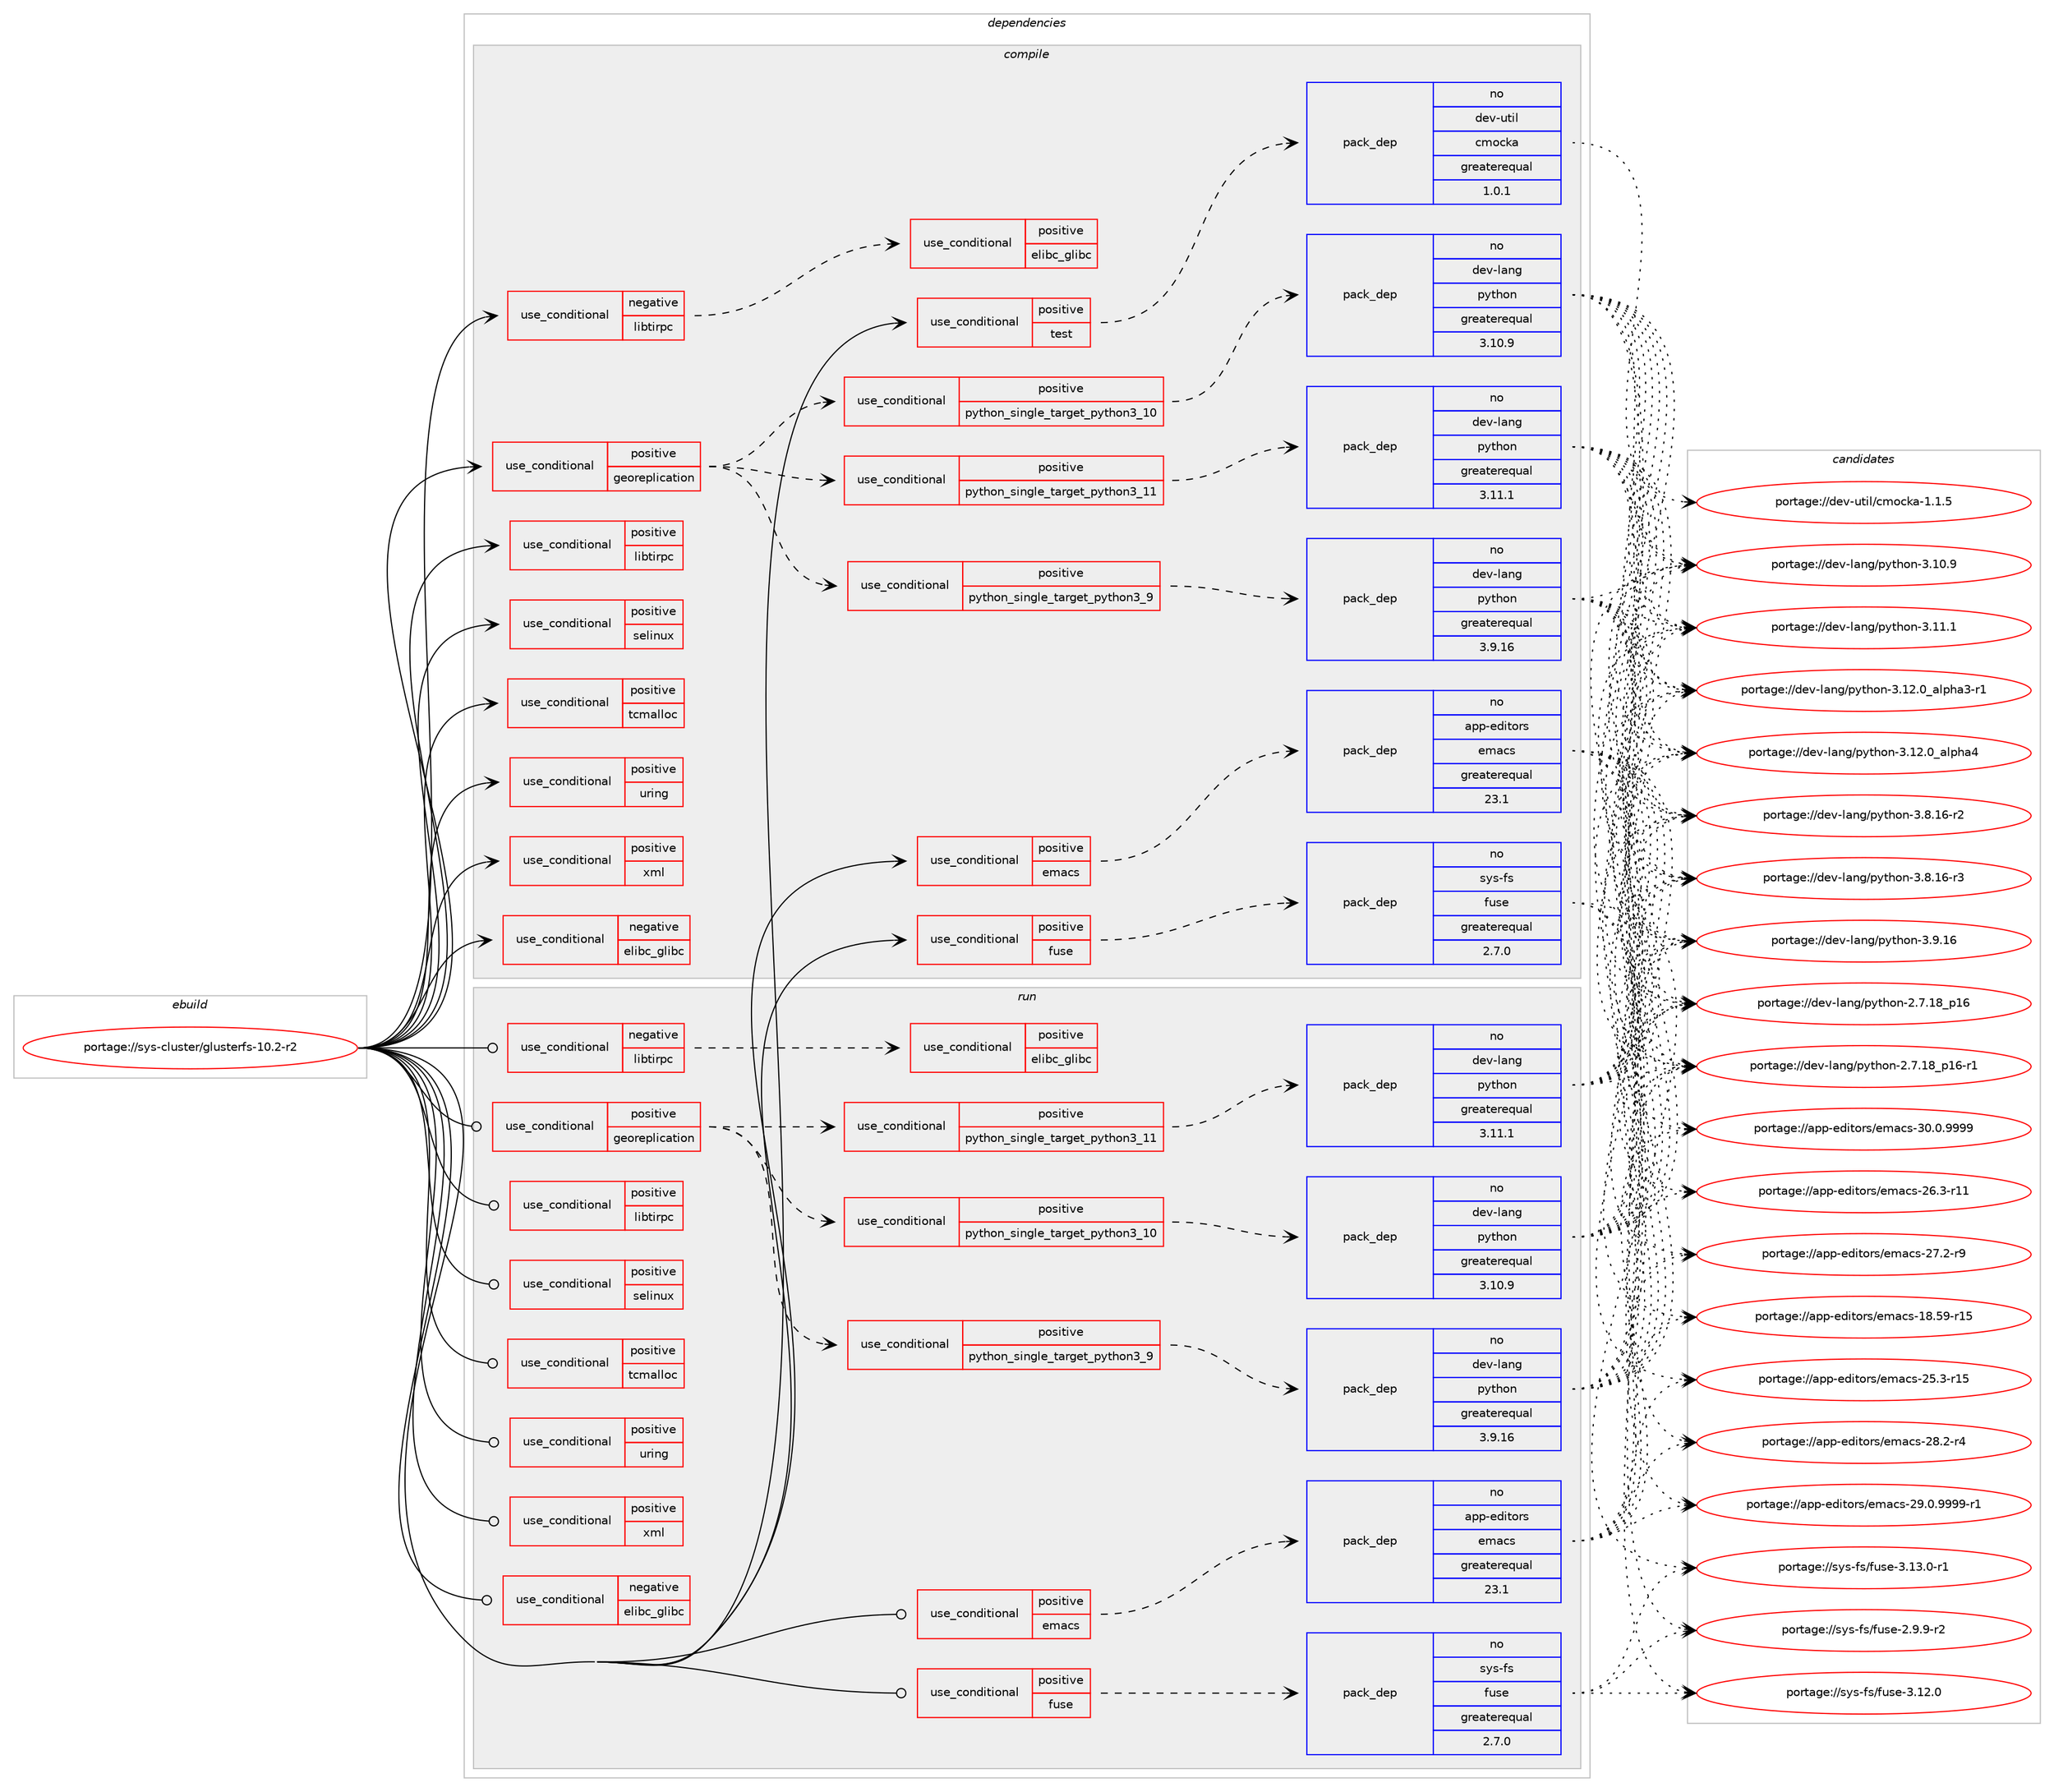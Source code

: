 digraph prolog {

# *************
# Graph options
# *************

newrank=true;
concentrate=true;
compound=true;
graph [rankdir=LR,fontname=Helvetica,fontsize=10,ranksep=1.5];#, ranksep=2.5, nodesep=0.2];
edge  [arrowhead=vee];
node  [fontname=Helvetica,fontsize=10];

# **********
# The ebuild
# **********

subgraph cluster_leftcol {
color=gray;
rank=same;
label=<<i>ebuild</i>>;
id [label="portage://sys-cluster/glusterfs-10.2-r2", color=red, width=4, href="../sys-cluster/glusterfs-10.2-r2.svg"];
}

# ****************
# The dependencies
# ****************

subgraph cluster_midcol {
color=gray;
label=<<i>dependencies</i>>;
subgraph cluster_compile {
fillcolor="#eeeeee";
style=filled;
label=<<i>compile</i>>;
subgraph cond4459 {
dependency6731 [label=<<TABLE BORDER="0" CELLBORDER="1" CELLSPACING="0" CELLPADDING="4"><TR><TD ROWSPAN="3" CELLPADDING="10">use_conditional</TD></TR><TR><TD>negative</TD></TR><TR><TD>elibc_glibc</TD></TR></TABLE>>, shape=none, color=red];
# *** BEGIN UNKNOWN DEPENDENCY TYPE (TODO) ***
# dependency6731 -> package_dependency(portage://sys-cluster/glusterfs-10.2-r2,install,no,sys-libs,argp-standalone,none,[,,],[],[])
# *** END UNKNOWN DEPENDENCY TYPE (TODO) ***

}
id:e -> dependency6731:w [weight=20,style="solid",arrowhead="vee"];
subgraph cond4460 {
dependency6732 [label=<<TABLE BORDER="0" CELLBORDER="1" CELLSPACING="0" CELLPADDING="4"><TR><TD ROWSPAN="3" CELLPADDING="10">use_conditional</TD></TR><TR><TD>negative</TD></TR><TR><TD>libtirpc</TD></TR></TABLE>>, shape=none, color=red];
subgraph cond4461 {
dependency6733 [label=<<TABLE BORDER="0" CELLBORDER="1" CELLSPACING="0" CELLPADDING="4"><TR><TD ROWSPAN="3" CELLPADDING="10">use_conditional</TD></TR><TR><TD>positive</TD></TR><TR><TD>elibc_glibc</TD></TR></TABLE>>, shape=none, color=red];
# *** BEGIN UNKNOWN DEPENDENCY TYPE (TODO) ***
# dependency6733 -> package_dependency(portage://sys-cluster/glusterfs-10.2-r2,install,no,sys-libs,glibc,none,[,,],[],[use(enable(rpc),negative)])
# *** END UNKNOWN DEPENDENCY TYPE (TODO) ***

}
dependency6732:e -> dependency6733:w [weight=20,style="dashed",arrowhead="vee"];
}
id:e -> dependency6732:w [weight=20,style="solid",arrowhead="vee"];
subgraph cond4462 {
dependency6734 [label=<<TABLE BORDER="0" CELLBORDER="1" CELLSPACING="0" CELLPADDING="4"><TR><TD ROWSPAN="3" CELLPADDING="10">use_conditional</TD></TR><TR><TD>positive</TD></TR><TR><TD>emacs</TD></TR></TABLE>>, shape=none, color=red];
subgraph pack2213 {
dependency6735 [label=<<TABLE BORDER="0" CELLBORDER="1" CELLSPACING="0" CELLPADDING="4" WIDTH="220"><TR><TD ROWSPAN="6" CELLPADDING="30">pack_dep</TD></TR><TR><TD WIDTH="110">no</TD></TR><TR><TD>app-editors</TD></TR><TR><TD>emacs</TD></TR><TR><TD>greaterequal</TD></TR><TR><TD>23.1</TD></TR></TABLE>>, shape=none, color=blue];
}
dependency6734:e -> dependency6735:w [weight=20,style="dashed",arrowhead="vee"];
}
id:e -> dependency6734:w [weight=20,style="solid",arrowhead="vee"];
subgraph cond4463 {
dependency6736 [label=<<TABLE BORDER="0" CELLBORDER="1" CELLSPACING="0" CELLPADDING="4"><TR><TD ROWSPAN="3" CELLPADDING="10">use_conditional</TD></TR><TR><TD>positive</TD></TR><TR><TD>fuse</TD></TR></TABLE>>, shape=none, color=red];
subgraph pack2214 {
dependency6737 [label=<<TABLE BORDER="0" CELLBORDER="1" CELLSPACING="0" CELLPADDING="4" WIDTH="220"><TR><TD ROWSPAN="6" CELLPADDING="30">pack_dep</TD></TR><TR><TD WIDTH="110">no</TD></TR><TR><TD>sys-fs</TD></TR><TR><TD>fuse</TD></TR><TR><TD>greaterequal</TD></TR><TR><TD>2.7.0</TD></TR></TABLE>>, shape=none, color=blue];
}
dependency6736:e -> dependency6737:w [weight=20,style="dashed",arrowhead="vee"];
}
id:e -> dependency6736:w [weight=20,style="solid",arrowhead="vee"];
subgraph cond4464 {
dependency6738 [label=<<TABLE BORDER="0" CELLBORDER="1" CELLSPACING="0" CELLPADDING="4"><TR><TD ROWSPAN="3" CELLPADDING="10">use_conditional</TD></TR><TR><TD>positive</TD></TR><TR><TD>georeplication</TD></TR></TABLE>>, shape=none, color=red];
subgraph cond4465 {
dependency6739 [label=<<TABLE BORDER="0" CELLBORDER="1" CELLSPACING="0" CELLPADDING="4"><TR><TD ROWSPAN="3" CELLPADDING="10">use_conditional</TD></TR><TR><TD>positive</TD></TR><TR><TD>python_single_target_python3_9</TD></TR></TABLE>>, shape=none, color=red];
subgraph pack2215 {
dependency6740 [label=<<TABLE BORDER="0" CELLBORDER="1" CELLSPACING="0" CELLPADDING="4" WIDTH="220"><TR><TD ROWSPAN="6" CELLPADDING="30">pack_dep</TD></TR><TR><TD WIDTH="110">no</TD></TR><TR><TD>dev-lang</TD></TR><TR><TD>python</TD></TR><TR><TD>greaterequal</TD></TR><TR><TD>3.9.16</TD></TR></TABLE>>, shape=none, color=blue];
}
dependency6739:e -> dependency6740:w [weight=20,style="dashed",arrowhead="vee"];
}
dependency6738:e -> dependency6739:w [weight=20,style="dashed",arrowhead="vee"];
subgraph cond4466 {
dependency6741 [label=<<TABLE BORDER="0" CELLBORDER="1" CELLSPACING="0" CELLPADDING="4"><TR><TD ROWSPAN="3" CELLPADDING="10">use_conditional</TD></TR><TR><TD>positive</TD></TR><TR><TD>python_single_target_python3_10</TD></TR></TABLE>>, shape=none, color=red];
subgraph pack2216 {
dependency6742 [label=<<TABLE BORDER="0" CELLBORDER="1" CELLSPACING="0" CELLPADDING="4" WIDTH="220"><TR><TD ROWSPAN="6" CELLPADDING="30">pack_dep</TD></TR><TR><TD WIDTH="110">no</TD></TR><TR><TD>dev-lang</TD></TR><TR><TD>python</TD></TR><TR><TD>greaterequal</TD></TR><TR><TD>3.10.9</TD></TR></TABLE>>, shape=none, color=blue];
}
dependency6741:e -> dependency6742:w [weight=20,style="dashed",arrowhead="vee"];
}
dependency6738:e -> dependency6741:w [weight=20,style="dashed",arrowhead="vee"];
subgraph cond4467 {
dependency6743 [label=<<TABLE BORDER="0" CELLBORDER="1" CELLSPACING="0" CELLPADDING="4"><TR><TD ROWSPAN="3" CELLPADDING="10">use_conditional</TD></TR><TR><TD>positive</TD></TR><TR><TD>python_single_target_python3_11</TD></TR></TABLE>>, shape=none, color=red];
subgraph pack2217 {
dependency6744 [label=<<TABLE BORDER="0" CELLBORDER="1" CELLSPACING="0" CELLPADDING="4" WIDTH="220"><TR><TD ROWSPAN="6" CELLPADDING="30">pack_dep</TD></TR><TR><TD WIDTH="110">no</TD></TR><TR><TD>dev-lang</TD></TR><TR><TD>python</TD></TR><TR><TD>greaterequal</TD></TR><TR><TD>3.11.1</TD></TR></TABLE>>, shape=none, color=blue];
}
dependency6743:e -> dependency6744:w [weight=20,style="dashed",arrowhead="vee"];
}
dependency6738:e -> dependency6743:w [weight=20,style="dashed",arrowhead="vee"];
}
id:e -> dependency6738:w [weight=20,style="solid",arrowhead="vee"];
subgraph cond4468 {
dependency6745 [label=<<TABLE BORDER="0" CELLBORDER="1" CELLSPACING="0" CELLPADDING="4"><TR><TD ROWSPAN="3" CELLPADDING="10">use_conditional</TD></TR><TR><TD>positive</TD></TR><TR><TD>libtirpc</TD></TR></TABLE>>, shape=none, color=red];
# *** BEGIN UNKNOWN DEPENDENCY TYPE (TODO) ***
# dependency6745 -> package_dependency(portage://sys-cluster/glusterfs-10.2-r2,install,no,net-libs,libtirpc,none,[,,],any_same_slot,[])
# *** END UNKNOWN DEPENDENCY TYPE (TODO) ***

}
id:e -> dependency6745:w [weight=20,style="solid",arrowhead="vee"];
subgraph cond4469 {
dependency6746 [label=<<TABLE BORDER="0" CELLBORDER="1" CELLSPACING="0" CELLPADDING="4"><TR><TD ROWSPAN="3" CELLPADDING="10">use_conditional</TD></TR><TR><TD>positive</TD></TR><TR><TD>selinux</TD></TR></TABLE>>, shape=none, color=red];
# *** BEGIN UNKNOWN DEPENDENCY TYPE (TODO) ***
# dependency6746 -> package_dependency(portage://sys-cluster/glusterfs-10.2-r2,install,no,sec-policy,selinux-glusterfs,none,[,,],[],[])
# *** END UNKNOWN DEPENDENCY TYPE (TODO) ***

}
id:e -> dependency6746:w [weight=20,style="solid",arrowhead="vee"];
subgraph cond4470 {
dependency6747 [label=<<TABLE BORDER="0" CELLBORDER="1" CELLSPACING="0" CELLPADDING="4"><TR><TD ROWSPAN="3" CELLPADDING="10">use_conditional</TD></TR><TR><TD>positive</TD></TR><TR><TD>tcmalloc</TD></TR></TABLE>>, shape=none, color=red];
# *** BEGIN UNKNOWN DEPENDENCY TYPE (TODO) ***
# dependency6747 -> package_dependency(portage://sys-cluster/glusterfs-10.2-r2,install,no,dev-util,google-perftools,none,[,,],[],[])
# *** END UNKNOWN DEPENDENCY TYPE (TODO) ***

}
id:e -> dependency6747:w [weight=20,style="solid",arrowhead="vee"];
subgraph cond4471 {
dependency6748 [label=<<TABLE BORDER="0" CELLBORDER="1" CELLSPACING="0" CELLPADDING="4"><TR><TD ROWSPAN="3" CELLPADDING="10">use_conditional</TD></TR><TR><TD>positive</TD></TR><TR><TD>test</TD></TR></TABLE>>, shape=none, color=red];
subgraph pack2218 {
dependency6749 [label=<<TABLE BORDER="0" CELLBORDER="1" CELLSPACING="0" CELLPADDING="4" WIDTH="220"><TR><TD ROWSPAN="6" CELLPADDING="30">pack_dep</TD></TR><TR><TD WIDTH="110">no</TD></TR><TR><TD>dev-util</TD></TR><TR><TD>cmocka</TD></TR><TR><TD>greaterequal</TD></TR><TR><TD>1.0.1</TD></TR></TABLE>>, shape=none, color=blue];
}
dependency6748:e -> dependency6749:w [weight=20,style="dashed",arrowhead="vee"];
# *** BEGIN UNKNOWN DEPENDENCY TYPE (TODO) ***
# dependency6748 -> package_dependency(portage://sys-cluster/glusterfs-10.2-r2,install,no,app-benchmarks,dbench,none,[,,],[],[])
# *** END UNKNOWN DEPENDENCY TYPE (TODO) ***

# *** BEGIN UNKNOWN DEPENDENCY TYPE (TODO) ***
# dependency6748 -> package_dependency(portage://sys-cluster/glusterfs-10.2-r2,install,no,dev-vcs,git,none,[,,],[],[])
# *** END UNKNOWN DEPENDENCY TYPE (TODO) ***

# *** BEGIN UNKNOWN DEPENDENCY TYPE (TODO) ***
# dependency6748 -> package_dependency(portage://sys-cluster/glusterfs-10.2-r2,install,no,net-fs,nfs-utils,none,[,,],[],[])
# *** END UNKNOWN DEPENDENCY TYPE (TODO) ***

# *** BEGIN UNKNOWN DEPENDENCY TYPE (TODO) ***
# dependency6748 -> package_dependency(portage://sys-cluster/glusterfs-10.2-r2,install,no,virtual,perl-Test-Harness,none,[,,],[],[])
# *** END UNKNOWN DEPENDENCY TYPE (TODO) ***

# *** BEGIN UNKNOWN DEPENDENCY TYPE (TODO) ***
# dependency6748 -> package_dependency(portage://sys-cluster/glusterfs-10.2-r2,install,no,dev-libs,yajl,none,[,,],[],[])
# *** END UNKNOWN DEPENDENCY TYPE (TODO) ***

# *** BEGIN UNKNOWN DEPENDENCY TYPE (TODO) ***
# dependency6748 -> package_dependency(portage://sys-cluster/glusterfs-10.2-r2,install,no,sys-fs,xfsprogs,none,[,,],[],[])
# *** END UNKNOWN DEPENDENCY TYPE (TODO) ***

# *** BEGIN UNKNOWN DEPENDENCY TYPE (TODO) ***
# dependency6748 -> package_dependency(portage://sys-cluster/glusterfs-10.2-r2,install,no,sys-apps,attr,none,[,,],[],[])
# *** END UNKNOWN DEPENDENCY TYPE (TODO) ***

}
id:e -> dependency6748:w [weight=20,style="solid",arrowhead="vee"];
subgraph cond4472 {
dependency6750 [label=<<TABLE BORDER="0" CELLBORDER="1" CELLSPACING="0" CELLPADDING="4"><TR><TD ROWSPAN="3" CELLPADDING="10">use_conditional</TD></TR><TR><TD>positive</TD></TR><TR><TD>uring</TD></TR></TABLE>>, shape=none, color=red];
# *** BEGIN UNKNOWN DEPENDENCY TYPE (TODO) ***
# dependency6750 -> package_dependency(portage://sys-cluster/glusterfs-10.2-r2,install,no,sys-libs,liburing,none,[,,],any_same_slot,[])
# *** END UNKNOWN DEPENDENCY TYPE (TODO) ***

}
id:e -> dependency6750:w [weight=20,style="solid",arrowhead="vee"];
subgraph cond4473 {
dependency6751 [label=<<TABLE BORDER="0" CELLBORDER="1" CELLSPACING="0" CELLPADDING="4"><TR><TD ROWSPAN="3" CELLPADDING="10">use_conditional</TD></TR><TR><TD>positive</TD></TR><TR><TD>xml</TD></TR></TABLE>>, shape=none, color=red];
# *** BEGIN UNKNOWN DEPENDENCY TYPE (TODO) ***
# dependency6751 -> package_dependency(portage://sys-cluster/glusterfs-10.2-r2,install,no,dev-libs,libxml2,none,[,,],[],[])
# *** END UNKNOWN DEPENDENCY TYPE (TODO) ***

}
id:e -> dependency6751:w [weight=20,style="solid",arrowhead="vee"];
# *** BEGIN UNKNOWN DEPENDENCY TYPE (TODO) ***
# id -> package_dependency(portage://sys-cluster/glusterfs-10.2-r2,install,no,acct-group,gluster,none,[,,],[],[])
# *** END UNKNOWN DEPENDENCY TYPE (TODO) ***

# *** BEGIN UNKNOWN DEPENDENCY TYPE (TODO) ***
# id -> package_dependency(portage://sys-cluster/glusterfs-10.2-r2,install,no,acct-user,gluster,none,[,,],[],[])
# *** END UNKNOWN DEPENDENCY TYPE (TODO) ***

# *** BEGIN UNKNOWN DEPENDENCY TYPE (TODO) ***
# id -> package_dependency(portage://sys-cluster/glusterfs-10.2-r2,install,no,dev-libs,libaio,none,[,,],[],[])
# *** END UNKNOWN DEPENDENCY TYPE (TODO) ***

# *** BEGIN UNKNOWN DEPENDENCY TYPE (TODO) ***
# id -> package_dependency(portage://sys-cluster/glusterfs-10.2-r2,install,no,dev-libs,openssl,none,[,,],any_same_slot,[use(disable(bindist),negative)])
# *** END UNKNOWN DEPENDENCY TYPE (TODO) ***

# *** BEGIN UNKNOWN DEPENDENCY TYPE (TODO) ***
# id -> package_dependency(portage://sys-cluster/glusterfs-10.2-r2,install,no,dev-libs,userspace-rcu,none,[,,],any_same_slot,[])
# *** END UNKNOWN DEPENDENCY TYPE (TODO) ***

# *** BEGIN UNKNOWN DEPENDENCY TYPE (TODO) ***
# id -> package_dependency(portage://sys-cluster/glusterfs-10.2-r2,install,no,net-libs,rpcsvc-proto,none,[,,],[],[])
# *** END UNKNOWN DEPENDENCY TYPE (TODO) ***

# *** BEGIN UNKNOWN DEPENDENCY TYPE (TODO) ***
# id -> package_dependency(portage://sys-cluster/glusterfs-10.2-r2,install,no,sys-apps,util-linux,none,[,,],[],[])
# *** END UNKNOWN DEPENDENCY TYPE (TODO) ***

# *** BEGIN UNKNOWN DEPENDENCY TYPE (TODO) ***
# id -> package_dependency(portage://sys-cluster/glusterfs-10.2-r2,install,no,sys-libs,readline,none,[,,],any_same_slot,[])
# *** END UNKNOWN DEPENDENCY TYPE (TODO) ***

# *** BEGIN UNKNOWN DEPENDENCY TYPE (TODO) ***
# id -> package_dependency(portage://sys-cluster/glusterfs-10.2-r2,install,no,virtual,acl,none,[,,],[],[])
# *** END UNKNOWN DEPENDENCY TYPE (TODO) ***

}
subgraph cluster_compileandrun {
fillcolor="#eeeeee";
style=filled;
label=<<i>compile and run</i>>;
}
subgraph cluster_run {
fillcolor="#eeeeee";
style=filled;
label=<<i>run</i>>;
subgraph cond4474 {
dependency6752 [label=<<TABLE BORDER="0" CELLBORDER="1" CELLSPACING="0" CELLPADDING="4"><TR><TD ROWSPAN="3" CELLPADDING="10">use_conditional</TD></TR><TR><TD>negative</TD></TR><TR><TD>elibc_glibc</TD></TR></TABLE>>, shape=none, color=red];
# *** BEGIN UNKNOWN DEPENDENCY TYPE (TODO) ***
# dependency6752 -> package_dependency(portage://sys-cluster/glusterfs-10.2-r2,run,no,sys-libs,argp-standalone,none,[,,],[],[])
# *** END UNKNOWN DEPENDENCY TYPE (TODO) ***

}
id:e -> dependency6752:w [weight=20,style="solid",arrowhead="odot"];
subgraph cond4475 {
dependency6753 [label=<<TABLE BORDER="0" CELLBORDER="1" CELLSPACING="0" CELLPADDING="4"><TR><TD ROWSPAN="3" CELLPADDING="10">use_conditional</TD></TR><TR><TD>negative</TD></TR><TR><TD>libtirpc</TD></TR></TABLE>>, shape=none, color=red];
subgraph cond4476 {
dependency6754 [label=<<TABLE BORDER="0" CELLBORDER="1" CELLSPACING="0" CELLPADDING="4"><TR><TD ROWSPAN="3" CELLPADDING="10">use_conditional</TD></TR><TR><TD>positive</TD></TR><TR><TD>elibc_glibc</TD></TR></TABLE>>, shape=none, color=red];
# *** BEGIN UNKNOWN DEPENDENCY TYPE (TODO) ***
# dependency6754 -> package_dependency(portage://sys-cluster/glusterfs-10.2-r2,run,no,sys-libs,glibc,none,[,,],[],[use(enable(rpc),negative)])
# *** END UNKNOWN DEPENDENCY TYPE (TODO) ***

}
dependency6753:e -> dependency6754:w [weight=20,style="dashed",arrowhead="vee"];
}
id:e -> dependency6753:w [weight=20,style="solid",arrowhead="odot"];
subgraph cond4477 {
dependency6755 [label=<<TABLE BORDER="0" CELLBORDER="1" CELLSPACING="0" CELLPADDING="4"><TR><TD ROWSPAN="3" CELLPADDING="10">use_conditional</TD></TR><TR><TD>positive</TD></TR><TR><TD>emacs</TD></TR></TABLE>>, shape=none, color=red];
subgraph pack2219 {
dependency6756 [label=<<TABLE BORDER="0" CELLBORDER="1" CELLSPACING="0" CELLPADDING="4" WIDTH="220"><TR><TD ROWSPAN="6" CELLPADDING="30">pack_dep</TD></TR><TR><TD WIDTH="110">no</TD></TR><TR><TD>app-editors</TD></TR><TR><TD>emacs</TD></TR><TR><TD>greaterequal</TD></TR><TR><TD>23.1</TD></TR></TABLE>>, shape=none, color=blue];
}
dependency6755:e -> dependency6756:w [weight=20,style="dashed",arrowhead="vee"];
}
id:e -> dependency6755:w [weight=20,style="solid",arrowhead="odot"];
subgraph cond4478 {
dependency6757 [label=<<TABLE BORDER="0" CELLBORDER="1" CELLSPACING="0" CELLPADDING="4"><TR><TD ROWSPAN="3" CELLPADDING="10">use_conditional</TD></TR><TR><TD>positive</TD></TR><TR><TD>fuse</TD></TR></TABLE>>, shape=none, color=red];
subgraph pack2220 {
dependency6758 [label=<<TABLE BORDER="0" CELLBORDER="1" CELLSPACING="0" CELLPADDING="4" WIDTH="220"><TR><TD ROWSPAN="6" CELLPADDING="30">pack_dep</TD></TR><TR><TD WIDTH="110">no</TD></TR><TR><TD>sys-fs</TD></TR><TR><TD>fuse</TD></TR><TR><TD>greaterequal</TD></TR><TR><TD>2.7.0</TD></TR></TABLE>>, shape=none, color=blue];
}
dependency6757:e -> dependency6758:w [weight=20,style="dashed",arrowhead="vee"];
}
id:e -> dependency6757:w [weight=20,style="solid",arrowhead="odot"];
subgraph cond4479 {
dependency6759 [label=<<TABLE BORDER="0" CELLBORDER="1" CELLSPACING="0" CELLPADDING="4"><TR><TD ROWSPAN="3" CELLPADDING="10">use_conditional</TD></TR><TR><TD>positive</TD></TR><TR><TD>georeplication</TD></TR></TABLE>>, shape=none, color=red];
subgraph cond4480 {
dependency6760 [label=<<TABLE BORDER="0" CELLBORDER="1" CELLSPACING="0" CELLPADDING="4"><TR><TD ROWSPAN="3" CELLPADDING="10">use_conditional</TD></TR><TR><TD>positive</TD></TR><TR><TD>python_single_target_python3_9</TD></TR></TABLE>>, shape=none, color=red];
subgraph pack2221 {
dependency6761 [label=<<TABLE BORDER="0" CELLBORDER="1" CELLSPACING="0" CELLPADDING="4" WIDTH="220"><TR><TD ROWSPAN="6" CELLPADDING="30">pack_dep</TD></TR><TR><TD WIDTH="110">no</TD></TR><TR><TD>dev-lang</TD></TR><TR><TD>python</TD></TR><TR><TD>greaterequal</TD></TR><TR><TD>3.9.16</TD></TR></TABLE>>, shape=none, color=blue];
}
dependency6760:e -> dependency6761:w [weight=20,style="dashed",arrowhead="vee"];
}
dependency6759:e -> dependency6760:w [weight=20,style="dashed",arrowhead="vee"];
subgraph cond4481 {
dependency6762 [label=<<TABLE BORDER="0" CELLBORDER="1" CELLSPACING="0" CELLPADDING="4"><TR><TD ROWSPAN="3" CELLPADDING="10">use_conditional</TD></TR><TR><TD>positive</TD></TR><TR><TD>python_single_target_python3_10</TD></TR></TABLE>>, shape=none, color=red];
subgraph pack2222 {
dependency6763 [label=<<TABLE BORDER="0" CELLBORDER="1" CELLSPACING="0" CELLPADDING="4" WIDTH="220"><TR><TD ROWSPAN="6" CELLPADDING="30">pack_dep</TD></TR><TR><TD WIDTH="110">no</TD></TR><TR><TD>dev-lang</TD></TR><TR><TD>python</TD></TR><TR><TD>greaterequal</TD></TR><TR><TD>3.10.9</TD></TR></TABLE>>, shape=none, color=blue];
}
dependency6762:e -> dependency6763:w [weight=20,style="dashed",arrowhead="vee"];
}
dependency6759:e -> dependency6762:w [weight=20,style="dashed",arrowhead="vee"];
subgraph cond4482 {
dependency6764 [label=<<TABLE BORDER="0" CELLBORDER="1" CELLSPACING="0" CELLPADDING="4"><TR><TD ROWSPAN="3" CELLPADDING="10">use_conditional</TD></TR><TR><TD>positive</TD></TR><TR><TD>python_single_target_python3_11</TD></TR></TABLE>>, shape=none, color=red];
subgraph pack2223 {
dependency6765 [label=<<TABLE BORDER="0" CELLBORDER="1" CELLSPACING="0" CELLPADDING="4" WIDTH="220"><TR><TD ROWSPAN="6" CELLPADDING="30">pack_dep</TD></TR><TR><TD WIDTH="110">no</TD></TR><TR><TD>dev-lang</TD></TR><TR><TD>python</TD></TR><TR><TD>greaterequal</TD></TR><TR><TD>3.11.1</TD></TR></TABLE>>, shape=none, color=blue];
}
dependency6764:e -> dependency6765:w [weight=20,style="dashed",arrowhead="vee"];
}
dependency6759:e -> dependency6764:w [weight=20,style="dashed",arrowhead="vee"];
}
id:e -> dependency6759:w [weight=20,style="solid",arrowhead="odot"];
subgraph cond4483 {
dependency6766 [label=<<TABLE BORDER="0" CELLBORDER="1" CELLSPACING="0" CELLPADDING="4"><TR><TD ROWSPAN="3" CELLPADDING="10">use_conditional</TD></TR><TR><TD>positive</TD></TR><TR><TD>libtirpc</TD></TR></TABLE>>, shape=none, color=red];
# *** BEGIN UNKNOWN DEPENDENCY TYPE (TODO) ***
# dependency6766 -> package_dependency(portage://sys-cluster/glusterfs-10.2-r2,run,no,net-libs,libtirpc,none,[,,],any_same_slot,[])
# *** END UNKNOWN DEPENDENCY TYPE (TODO) ***

}
id:e -> dependency6766:w [weight=20,style="solid",arrowhead="odot"];
subgraph cond4484 {
dependency6767 [label=<<TABLE BORDER="0" CELLBORDER="1" CELLSPACING="0" CELLPADDING="4"><TR><TD ROWSPAN="3" CELLPADDING="10">use_conditional</TD></TR><TR><TD>positive</TD></TR><TR><TD>selinux</TD></TR></TABLE>>, shape=none, color=red];
# *** BEGIN UNKNOWN DEPENDENCY TYPE (TODO) ***
# dependency6767 -> package_dependency(portage://sys-cluster/glusterfs-10.2-r2,run,no,sec-policy,selinux-glusterfs,none,[,,],[],[])
# *** END UNKNOWN DEPENDENCY TYPE (TODO) ***

}
id:e -> dependency6767:w [weight=20,style="solid",arrowhead="odot"];
subgraph cond4485 {
dependency6768 [label=<<TABLE BORDER="0" CELLBORDER="1" CELLSPACING="0" CELLPADDING="4"><TR><TD ROWSPAN="3" CELLPADDING="10">use_conditional</TD></TR><TR><TD>positive</TD></TR><TR><TD>tcmalloc</TD></TR></TABLE>>, shape=none, color=red];
# *** BEGIN UNKNOWN DEPENDENCY TYPE (TODO) ***
# dependency6768 -> package_dependency(portage://sys-cluster/glusterfs-10.2-r2,run,no,dev-util,google-perftools,none,[,,],[],[])
# *** END UNKNOWN DEPENDENCY TYPE (TODO) ***

}
id:e -> dependency6768:w [weight=20,style="solid",arrowhead="odot"];
subgraph cond4486 {
dependency6769 [label=<<TABLE BORDER="0" CELLBORDER="1" CELLSPACING="0" CELLPADDING="4"><TR><TD ROWSPAN="3" CELLPADDING="10">use_conditional</TD></TR><TR><TD>positive</TD></TR><TR><TD>uring</TD></TR></TABLE>>, shape=none, color=red];
# *** BEGIN UNKNOWN DEPENDENCY TYPE (TODO) ***
# dependency6769 -> package_dependency(portage://sys-cluster/glusterfs-10.2-r2,run,no,sys-libs,liburing,none,[,,],any_same_slot,[])
# *** END UNKNOWN DEPENDENCY TYPE (TODO) ***

}
id:e -> dependency6769:w [weight=20,style="solid",arrowhead="odot"];
subgraph cond4487 {
dependency6770 [label=<<TABLE BORDER="0" CELLBORDER="1" CELLSPACING="0" CELLPADDING="4"><TR><TD ROWSPAN="3" CELLPADDING="10">use_conditional</TD></TR><TR><TD>positive</TD></TR><TR><TD>xml</TD></TR></TABLE>>, shape=none, color=red];
# *** BEGIN UNKNOWN DEPENDENCY TYPE (TODO) ***
# dependency6770 -> package_dependency(portage://sys-cluster/glusterfs-10.2-r2,run,no,dev-libs,libxml2,none,[,,],[],[])
# *** END UNKNOWN DEPENDENCY TYPE (TODO) ***

}
id:e -> dependency6770:w [weight=20,style="solid",arrowhead="odot"];
# *** BEGIN UNKNOWN DEPENDENCY TYPE (TODO) ***
# id -> package_dependency(portage://sys-cluster/glusterfs-10.2-r2,run,no,acct-group,gluster,none,[,,],[],[])
# *** END UNKNOWN DEPENDENCY TYPE (TODO) ***

# *** BEGIN UNKNOWN DEPENDENCY TYPE (TODO) ***
# id -> package_dependency(portage://sys-cluster/glusterfs-10.2-r2,run,no,acct-user,gluster,none,[,,],[],[])
# *** END UNKNOWN DEPENDENCY TYPE (TODO) ***

# *** BEGIN UNKNOWN DEPENDENCY TYPE (TODO) ***
# id -> package_dependency(portage://sys-cluster/glusterfs-10.2-r2,run,no,dev-libs,libaio,none,[,,],[],[])
# *** END UNKNOWN DEPENDENCY TYPE (TODO) ***

# *** BEGIN UNKNOWN DEPENDENCY TYPE (TODO) ***
# id -> package_dependency(portage://sys-cluster/glusterfs-10.2-r2,run,no,dev-libs,openssl,none,[,,],any_same_slot,[use(disable(bindist),negative)])
# *** END UNKNOWN DEPENDENCY TYPE (TODO) ***

# *** BEGIN UNKNOWN DEPENDENCY TYPE (TODO) ***
# id -> package_dependency(portage://sys-cluster/glusterfs-10.2-r2,run,no,dev-libs,userspace-rcu,none,[,,],any_same_slot,[])
# *** END UNKNOWN DEPENDENCY TYPE (TODO) ***

# *** BEGIN UNKNOWN DEPENDENCY TYPE (TODO) ***
# id -> package_dependency(portage://sys-cluster/glusterfs-10.2-r2,run,no,net-libs,rpcsvc-proto,none,[,,],[],[])
# *** END UNKNOWN DEPENDENCY TYPE (TODO) ***

# *** BEGIN UNKNOWN DEPENDENCY TYPE (TODO) ***
# id -> package_dependency(portage://sys-cluster/glusterfs-10.2-r2,run,no,sys-apps,util-linux,none,[,,],[],[])
# *** END UNKNOWN DEPENDENCY TYPE (TODO) ***

# *** BEGIN UNKNOWN DEPENDENCY TYPE (TODO) ***
# id -> package_dependency(portage://sys-cluster/glusterfs-10.2-r2,run,no,sys-libs,readline,none,[,,],any_same_slot,[])
# *** END UNKNOWN DEPENDENCY TYPE (TODO) ***

# *** BEGIN UNKNOWN DEPENDENCY TYPE (TODO) ***
# id -> package_dependency(portage://sys-cluster/glusterfs-10.2-r2,run,no,virtual,tmpfiles,none,[,,],[],[])
# *** END UNKNOWN DEPENDENCY TYPE (TODO) ***

}
}

# **************
# The candidates
# **************

subgraph cluster_choices {
rank=same;
color=gray;
label=<<i>candidates</i>>;

subgraph choice2213 {
color=black;
nodesep=1;
choice9711211245101100105116111114115471011099799115454956465357451144953 [label="portage://app-editors/emacs-18.59-r15", color=red, width=4,href="../app-editors/emacs-18.59-r15.svg"];
choice97112112451011001051161111141154710110997991154550534651451144953 [label="portage://app-editors/emacs-25.3-r15", color=red, width=4,href="../app-editors/emacs-25.3-r15.svg"];
choice97112112451011001051161111141154710110997991154550544651451144949 [label="portage://app-editors/emacs-26.3-r11", color=red, width=4,href="../app-editors/emacs-26.3-r11.svg"];
choice971121124510110010511611111411547101109979911545505546504511457 [label="portage://app-editors/emacs-27.2-r9", color=red, width=4,href="../app-editors/emacs-27.2-r9.svg"];
choice971121124510110010511611111411547101109979911545505646504511452 [label="portage://app-editors/emacs-28.2-r4", color=red, width=4,href="../app-editors/emacs-28.2-r4.svg"];
choice9711211245101100105116111114115471011099799115455057464846575757574511449 [label="portage://app-editors/emacs-29.0.9999-r1", color=red, width=4,href="../app-editors/emacs-29.0.9999-r1.svg"];
choice971121124510110010511611111411547101109979911545514846484657575757 [label="portage://app-editors/emacs-30.0.9999", color=red, width=4,href="../app-editors/emacs-30.0.9999.svg"];
dependency6735:e -> choice9711211245101100105116111114115471011099799115454956465357451144953:w [style=dotted,weight="100"];
dependency6735:e -> choice97112112451011001051161111141154710110997991154550534651451144953:w [style=dotted,weight="100"];
dependency6735:e -> choice97112112451011001051161111141154710110997991154550544651451144949:w [style=dotted,weight="100"];
dependency6735:e -> choice971121124510110010511611111411547101109979911545505546504511457:w [style=dotted,weight="100"];
dependency6735:e -> choice971121124510110010511611111411547101109979911545505646504511452:w [style=dotted,weight="100"];
dependency6735:e -> choice9711211245101100105116111114115471011099799115455057464846575757574511449:w [style=dotted,weight="100"];
dependency6735:e -> choice971121124510110010511611111411547101109979911545514846484657575757:w [style=dotted,weight="100"];
}
subgraph choice2214 {
color=black;
nodesep=1;
choice11512111545102115471021171151014550465746574511450 [label="portage://sys-fs/fuse-2.9.9-r2", color=red, width=4,href="../sys-fs/fuse-2.9.9-r2.svg"];
choice115121115451021154710211711510145514649504648 [label="portage://sys-fs/fuse-3.12.0", color=red, width=4,href="../sys-fs/fuse-3.12.0.svg"];
choice1151211154510211547102117115101455146495146484511449 [label="portage://sys-fs/fuse-3.13.0-r1", color=red, width=4,href="../sys-fs/fuse-3.13.0-r1.svg"];
dependency6737:e -> choice11512111545102115471021171151014550465746574511450:w [style=dotted,weight="100"];
dependency6737:e -> choice115121115451021154710211711510145514649504648:w [style=dotted,weight="100"];
dependency6737:e -> choice1151211154510211547102117115101455146495146484511449:w [style=dotted,weight="100"];
}
subgraph choice2215 {
color=black;
nodesep=1;
choice10010111845108971101034711212111610411111045504655464956951124954 [label="portage://dev-lang/python-2.7.18_p16", color=red, width=4,href="../dev-lang/python-2.7.18_p16.svg"];
choice100101118451089711010347112121116104111110455046554649569511249544511449 [label="portage://dev-lang/python-2.7.18_p16-r1", color=red, width=4,href="../dev-lang/python-2.7.18_p16-r1.svg"];
choice10010111845108971101034711212111610411111045514649484657 [label="portage://dev-lang/python-3.10.9", color=red, width=4,href="../dev-lang/python-3.10.9.svg"];
choice10010111845108971101034711212111610411111045514649494649 [label="portage://dev-lang/python-3.11.1", color=red, width=4,href="../dev-lang/python-3.11.1.svg"];
choice10010111845108971101034711212111610411111045514649504648959710811210497514511449 [label="portage://dev-lang/python-3.12.0_alpha3-r1", color=red, width=4,href="../dev-lang/python-3.12.0_alpha3-r1.svg"];
choice1001011184510897110103471121211161041111104551464950464895971081121049752 [label="portage://dev-lang/python-3.12.0_alpha4", color=red, width=4,href="../dev-lang/python-3.12.0_alpha4.svg"];
choice100101118451089711010347112121116104111110455146564649544511450 [label="portage://dev-lang/python-3.8.16-r2", color=red, width=4,href="../dev-lang/python-3.8.16-r2.svg"];
choice100101118451089711010347112121116104111110455146564649544511451 [label="portage://dev-lang/python-3.8.16-r3", color=red, width=4,href="../dev-lang/python-3.8.16-r3.svg"];
choice10010111845108971101034711212111610411111045514657464954 [label="portage://dev-lang/python-3.9.16", color=red, width=4,href="../dev-lang/python-3.9.16.svg"];
dependency6740:e -> choice10010111845108971101034711212111610411111045504655464956951124954:w [style=dotted,weight="100"];
dependency6740:e -> choice100101118451089711010347112121116104111110455046554649569511249544511449:w [style=dotted,weight="100"];
dependency6740:e -> choice10010111845108971101034711212111610411111045514649484657:w [style=dotted,weight="100"];
dependency6740:e -> choice10010111845108971101034711212111610411111045514649494649:w [style=dotted,weight="100"];
dependency6740:e -> choice10010111845108971101034711212111610411111045514649504648959710811210497514511449:w [style=dotted,weight="100"];
dependency6740:e -> choice1001011184510897110103471121211161041111104551464950464895971081121049752:w [style=dotted,weight="100"];
dependency6740:e -> choice100101118451089711010347112121116104111110455146564649544511450:w [style=dotted,weight="100"];
dependency6740:e -> choice100101118451089711010347112121116104111110455146564649544511451:w [style=dotted,weight="100"];
dependency6740:e -> choice10010111845108971101034711212111610411111045514657464954:w [style=dotted,weight="100"];
}
subgraph choice2216 {
color=black;
nodesep=1;
choice10010111845108971101034711212111610411111045504655464956951124954 [label="portage://dev-lang/python-2.7.18_p16", color=red, width=4,href="../dev-lang/python-2.7.18_p16.svg"];
choice100101118451089711010347112121116104111110455046554649569511249544511449 [label="portage://dev-lang/python-2.7.18_p16-r1", color=red, width=4,href="../dev-lang/python-2.7.18_p16-r1.svg"];
choice10010111845108971101034711212111610411111045514649484657 [label="portage://dev-lang/python-3.10.9", color=red, width=4,href="../dev-lang/python-3.10.9.svg"];
choice10010111845108971101034711212111610411111045514649494649 [label="portage://dev-lang/python-3.11.1", color=red, width=4,href="../dev-lang/python-3.11.1.svg"];
choice10010111845108971101034711212111610411111045514649504648959710811210497514511449 [label="portage://dev-lang/python-3.12.0_alpha3-r1", color=red, width=4,href="../dev-lang/python-3.12.0_alpha3-r1.svg"];
choice1001011184510897110103471121211161041111104551464950464895971081121049752 [label="portage://dev-lang/python-3.12.0_alpha4", color=red, width=4,href="../dev-lang/python-3.12.0_alpha4.svg"];
choice100101118451089711010347112121116104111110455146564649544511450 [label="portage://dev-lang/python-3.8.16-r2", color=red, width=4,href="../dev-lang/python-3.8.16-r2.svg"];
choice100101118451089711010347112121116104111110455146564649544511451 [label="portage://dev-lang/python-3.8.16-r3", color=red, width=4,href="../dev-lang/python-3.8.16-r3.svg"];
choice10010111845108971101034711212111610411111045514657464954 [label="portage://dev-lang/python-3.9.16", color=red, width=4,href="../dev-lang/python-3.9.16.svg"];
dependency6742:e -> choice10010111845108971101034711212111610411111045504655464956951124954:w [style=dotted,weight="100"];
dependency6742:e -> choice100101118451089711010347112121116104111110455046554649569511249544511449:w [style=dotted,weight="100"];
dependency6742:e -> choice10010111845108971101034711212111610411111045514649484657:w [style=dotted,weight="100"];
dependency6742:e -> choice10010111845108971101034711212111610411111045514649494649:w [style=dotted,weight="100"];
dependency6742:e -> choice10010111845108971101034711212111610411111045514649504648959710811210497514511449:w [style=dotted,weight="100"];
dependency6742:e -> choice1001011184510897110103471121211161041111104551464950464895971081121049752:w [style=dotted,weight="100"];
dependency6742:e -> choice100101118451089711010347112121116104111110455146564649544511450:w [style=dotted,weight="100"];
dependency6742:e -> choice100101118451089711010347112121116104111110455146564649544511451:w [style=dotted,weight="100"];
dependency6742:e -> choice10010111845108971101034711212111610411111045514657464954:w [style=dotted,weight="100"];
}
subgraph choice2217 {
color=black;
nodesep=1;
choice10010111845108971101034711212111610411111045504655464956951124954 [label="portage://dev-lang/python-2.7.18_p16", color=red, width=4,href="../dev-lang/python-2.7.18_p16.svg"];
choice100101118451089711010347112121116104111110455046554649569511249544511449 [label="portage://dev-lang/python-2.7.18_p16-r1", color=red, width=4,href="../dev-lang/python-2.7.18_p16-r1.svg"];
choice10010111845108971101034711212111610411111045514649484657 [label="portage://dev-lang/python-3.10.9", color=red, width=4,href="../dev-lang/python-3.10.9.svg"];
choice10010111845108971101034711212111610411111045514649494649 [label="portage://dev-lang/python-3.11.1", color=red, width=4,href="../dev-lang/python-3.11.1.svg"];
choice10010111845108971101034711212111610411111045514649504648959710811210497514511449 [label="portage://dev-lang/python-3.12.0_alpha3-r1", color=red, width=4,href="../dev-lang/python-3.12.0_alpha3-r1.svg"];
choice1001011184510897110103471121211161041111104551464950464895971081121049752 [label="portage://dev-lang/python-3.12.0_alpha4", color=red, width=4,href="../dev-lang/python-3.12.0_alpha4.svg"];
choice100101118451089711010347112121116104111110455146564649544511450 [label="portage://dev-lang/python-3.8.16-r2", color=red, width=4,href="../dev-lang/python-3.8.16-r2.svg"];
choice100101118451089711010347112121116104111110455146564649544511451 [label="portage://dev-lang/python-3.8.16-r3", color=red, width=4,href="../dev-lang/python-3.8.16-r3.svg"];
choice10010111845108971101034711212111610411111045514657464954 [label="portage://dev-lang/python-3.9.16", color=red, width=4,href="../dev-lang/python-3.9.16.svg"];
dependency6744:e -> choice10010111845108971101034711212111610411111045504655464956951124954:w [style=dotted,weight="100"];
dependency6744:e -> choice100101118451089711010347112121116104111110455046554649569511249544511449:w [style=dotted,weight="100"];
dependency6744:e -> choice10010111845108971101034711212111610411111045514649484657:w [style=dotted,weight="100"];
dependency6744:e -> choice10010111845108971101034711212111610411111045514649494649:w [style=dotted,weight="100"];
dependency6744:e -> choice10010111845108971101034711212111610411111045514649504648959710811210497514511449:w [style=dotted,weight="100"];
dependency6744:e -> choice1001011184510897110103471121211161041111104551464950464895971081121049752:w [style=dotted,weight="100"];
dependency6744:e -> choice100101118451089711010347112121116104111110455146564649544511450:w [style=dotted,weight="100"];
dependency6744:e -> choice100101118451089711010347112121116104111110455146564649544511451:w [style=dotted,weight="100"];
dependency6744:e -> choice10010111845108971101034711212111610411111045514657464954:w [style=dotted,weight="100"];
}
subgraph choice2218 {
color=black;
nodesep=1;
choice1001011184511711610510847991091119910797454946494653 [label="portage://dev-util/cmocka-1.1.5", color=red, width=4,href="../dev-util/cmocka-1.1.5.svg"];
dependency6749:e -> choice1001011184511711610510847991091119910797454946494653:w [style=dotted,weight="100"];
}
subgraph choice2219 {
color=black;
nodesep=1;
choice9711211245101100105116111114115471011099799115454956465357451144953 [label="portage://app-editors/emacs-18.59-r15", color=red, width=4,href="../app-editors/emacs-18.59-r15.svg"];
choice97112112451011001051161111141154710110997991154550534651451144953 [label="portage://app-editors/emacs-25.3-r15", color=red, width=4,href="../app-editors/emacs-25.3-r15.svg"];
choice97112112451011001051161111141154710110997991154550544651451144949 [label="portage://app-editors/emacs-26.3-r11", color=red, width=4,href="../app-editors/emacs-26.3-r11.svg"];
choice971121124510110010511611111411547101109979911545505546504511457 [label="portage://app-editors/emacs-27.2-r9", color=red, width=4,href="../app-editors/emacs-27.2-r9.svg"];
choice971121124510110010511611111411547101109979911545505646504511452 [label="portage://app-editors/emacs-28.2-r4", color=red, width=4,href="../app-editors/emacs-28.2-r4.svg"];
choice9711211245101100105116111114115471011099799115455057464846575757574511449 [label="portage://app-editors/emacs-29.0.9999-r1", color=red, width=4,href="../app-editors/emacs-29.0.9999-r1.svg"];
choice971121124510110010511611111411547101109979911545514846484657575757 [label="portage://app-editors/emacs-30.0.9999", color=red, width=4,href="../app-editors/emacs-30.0.9999.svg"];
dependency6756:e -> choice9711211245101100105116111114115471011099799115454956465357451144953:w [style=dotted,weight="100"];
dependency6756:e -> choice97112112451011001051161111141154710110997991154550534651451144953:w [style=dotted,weight="100"];
dependency6756:e -> choice97112112451011001051161111141154710110997991154550544651451144949:w [style=dotted,weight="100"];
dependency6756:e -> choice971121124510110010511611111411547101109979911545505546504511457:w [style=dotted,weight="100"];
dependency6756:e -> choice971121124510110010511611111411547101109979911545505646504511452:w [style=dotted,weight="100"];
dependency6756:e -> choice9711211245101100105116111114115471011099799115455057464846575757574511449:w [style=dotted,weight="100"];
dependency6756:e -> choice971121124510110010511611111411547101109979911545514846484657575757:w [style=dotted,weight="100"];
}
subgraph choice2220 {
color=black;
nodesep=1;
choice11512111545102115471021171151014550465746574511450 [label="portage://sys-fs/fuse-2.9.9-r2", color=red, width=4,href="../sys-fs/fuse-2.9.9-r2.svg"];
choice115121115451021154710211711510145514649504648 [label="portage://sys-fs/fuse-3.12.0", color=red, width=4,href="../sys-fs/fuse-3.12.0.svg"];
choice1151211154510211547102117115101455146495146484511449 [label="portage://sys-fs/fuse-3.13.0-r1", color=red, width=4,href="../sys-fs/fuse-3.13.0-r1.svg"];
dependency6758:e -> choice11512111545102115471021171151014550465746574511450:w [style=dotted,weight="100"];
dependency6758:e -> choice115121115451021154710211711510145514649504648:w [style=dotted,weight="100"];
dependency6758:e -> choice1151211154510211547102117115101455146495146484511449:w [style=dotted,weight="100"];
}
subgraph choice2221 {
color=black;
nodesep=1;
choice10010111845108971101034711212111610411111045504655464956951124954 [label="portage://dev-lang/python-2.7.18_p16", color=red, width=4,href="../dev-lang/python-2.7.18_p16.svg"];
choice100101118451089711010347112121116104111110455046554649569511249544511449 [label="portage://dev-lang/python-2.7.18_p16-r1", color=red, width=4,href="../dev-lang/python-2.7.18_p16-r1.svg"];
choice10010111845108971101034711212111610411111045514649484657 [label="portage://dev-lang/python-3.10.9", color=red, width=4,href="../dev-lang/python-3.10.9.svg"];
choice10010111845108971101034711212111610411111045514649494649 [label="portage://dev-lang/python-3.11.1", color=red, width=4,href="../dev-lang/python-3.11.1.svg"];
choice10010111845108971101034711212111610411111045514649504648959710811210497514511449 [label="portage://dev-lang/python-3.12.0_alpha3-r1", color=red, width=4,href="../dev-lang/python-3.12.0_alpha3-r1.svg"];
choice1001011184510897110103471121211161041111104551464950464895971081121049752 [label="portage://dev-lang/python-3.12.0_alpha4", color=red, width=4,href="../dev-lang/python-3.12.0_alpha4.svg"];
choice100101118451089711010347112121116104111110455146564649544511450 [label="portage://dev-lang/python-3.8.16-r2", color=red, width=4,href="../dev-lang/python-3.8.16-r2.svg"];
choice100101118451089711010347112121116104111110455146564649544511451 [label="portage://dev-lang/python-3.8.16-r3", color=red, width=4,href="../dev-lang/python-3.8.16-r3.svg"];
choice10010111845108971101034711212111610411111045514657464954 [label="portage://dev-lang/python-3.9.16", color=red, width=4,href="../dev-lang/python-3.9.16.svg"];
dependency6761:e -> choice10010111845108971101034711212111610411111045504655464956951124954:w [style=dotted,weight="100"];
dependency6761:e -> choice100101118451089711010347112121116104111110455046554649569511249544511449:w [style=dotted,weight="100"];
dependency6761:e -> choice10010111845108971101034711212111610411111045514649484657:w [style=dotted,weight="100"];
dependency6761:e -> choice10010111845108971101034711212111610411111045514649494649:w [style=dotted,weight="100"];
dependency6761:e -> choice10010111845108971101034711212111610411111045514649504648959710811210497514511449:w [style=dotted,weight="100"];
dependency6761:e -> choice1001011184510897110103471121211161041111104551464950464895971081121049752:w [style=dotted,weight="100"];
dependency6761:e -> choice100101118451089711010347112121116104111110455146564649544511450:w [style=dotted,weight="100"];
dependency6761:e -> choice100101118451089711010347112121116104111110455146564649544511451:w [style=dotted,weight="100"];
dependency6761:e -> choice10010111845108971101034711212111610411111045514657464954:w [style=dotted,weight="100"];
}
subgraph choice2222 {
color=black;
nodesep=1;
choice10010111845108971101034711212111610411111045504655464956951124954 [label="portage://dev-lang/python-2.7.18_p16", color=red, width=4,href="../dev-lang/python-2.7.18_p16.svg"];
choice100101118451089711010347112121116104111110455046554649569511249544511449 [label="portage://dev-lang/python-2.7.18_p16-r1", color=red, width=4,href="../dev-lang/python-2.7.18_p16-r1.svg"];
choice10010111845108971101034711212111610411111045514649484657 [label="portage://dev-lang/python-3.10.9", color=red, width=4,href="../dev-lang/python-3.10.9.svg"];
choice10010111845108971101034711212111610411111045514649494649 [label="portage://dev-lang/python-3.11.1", color=red, width=4,href="../dev-lang/python-3.11.1.svg"];
choice10010111845108971101034711212111610411111045514649504648959710811210497514511449 [label="portage://dev-lang/python-3.12.0_alpha3-r1", color=red, width=4,href="../dev-lang/python-3.12.0_alpha3-r1.svg"];
choice1001011184510897110103471121211161041111104551464950464895971081121049752 [label="portage://dev-lang/python-3.12.0_alpha4", color=red, width=4,href="../dev-lang/python-3.12.0_alpha4.svg"];
choice100101118451089711010347112121116104111110455146564649544511450 [label="portage://dev-lang/python-3.8.16-r2", color=red, width=4,href="../dev-lang/python-3.8.16-r2.svg"];
choice100101118451089711010347112121116104111110455146564649544511451 [label="portage://dev-lang/python-3.8.16-r3", color=red, width=4,href="../dev-lang/python-3.8.16-r3.svg"];
choice10010111845108971101034711212111610411111045514657464954 [label="portage://dev-lang/python-3.9.16", color=red, width=4,href="../dev-lang/python-3.9.16.svg"];
dependency6763:e -> choice10010111845108971101034711212111610411111045504655464956951124954:w [style=dotted,weight="100"];
dependency6763:e -> choice100101118451089711010347112121116104111110455046554649569511249544511449:w [style=dotted,weight="100"];
dependency6763:e -> choice10010111845108971101034711212111610411111045514649484657:w [style=dotted,weight="100"];
dependency6763:e -> choice10010111845108971101034711212111610411111045514649494649:w [style=dotted,weight="100"];
dependency6763:e -> choice10010111845108971101034711212111610411111045514649504648959710811210497514511449:w [style=dotted,weight="100"];
dependency6763:e -> choice1001011184510897110103471121211161041111104551464950464895971081121049752:w [style=dotted,weight="100"];
dependency6763:e -> choice100101118451089711010347112121116104111110455146564649544511450:w [style=dotted,weight="100"];
dependency6763:e -> choice100101118451089711010347112121116104111110455146564649544511451:w [style=dotted,weight="100"];
dependency6763:e -> choice10010111845108971101034711212111610411111045514657464954:w [style=dotted,weight="100"];
}
subgraph choice2223 {
color=black;
nodesep=1;
choice10010111845108971101034711212111610411111045504655464956951124954 [label="portage://dev-lang/python-2.7.18_p16", color=red, width=4,href="../dev-lang/python-2.7.18_p16.svg"];
choice100101118451089711010347112121116104111110455046554649569511249544511449 [label="portage://dev-lang/python-2.7.18_p16-r1", color=red, width=4,href="../dev-lang/python-2.7.18_p16-r1.svg"];
choice10010111845108971101034711212111610411111045514649484657 [label="portage://dev-lang/python-3.10.9", color=red, width=4,href="../dev-lang/python-3.10.9.svg"];
choice10010111845108971101034711212111610411111045514649494649 [label="portage://dev-lang/python-3.11.1", color=red, width=4,href="../dev-lang/python-3.11.1.svg"];
choice10010111845108971101034711212111610411111045514649504648959710811210497514511449 [label="portage://dev-lang/python-3.12.0_alpha3-r1", color=red, width=4,href="../dev-lang/python-3.12.0_alpha3-r1.svg"];
choice1001011184510897110103471121211161041111104551464950464895971081121049752 [label="portage://dev-lang/python-3.12.0_alpha4", color=red, width=4,href="../dev-lang/python-3.12.0_alpha4.svg"];
choice100101118451089711010347112121116104111110455146564649544511450 [label="portage://dev-lang/python-3.8.16-r2", color=red, width=4,href="../dev-lang/python-3.8.16-r2.svg"];
choice100101118451089711010347112121116104111110455146564649544511451 [label="portage://dev-lang/python-3.8.16-r3", color=red, width=4,href="../dev-lang/python-3.8.16-r3.svg"];
choice10010111845108971101034711212111610411111045514657464954 [label="portage://dev-lang/python-3.9.16", color=red, width=4,href="../dev-lang/python-3.9.16.svg"];
dependency6765:e -> choice10010111845108971101034711212111610411111045504655464956951124954:w [style=dotted,weight="100"];
dependency6765:e -> choice100101118451089711010347112121116104111110455046554649569511249544511449:w [style=dotted,weight="100"];
dependency6765:e -> choice10010111845108971101034711212111610411111045514649484657:w [style=dotted,weight="100"];
dependency6765:e -> choice10010111845108971101034711212111610411111045514649494649:w [style=dotted,weight="100"];
dependency6765:e -> choice10010111845108971101034711212111610411111045514649504648959710811210497514511449:w [style=dotted,weight="100"];
dependency6765:e -> choice1001011184510897110103471121211161041111104551464950464895971081121049752:w [style=dotted,weight="100"];
dependency6765:e -> choice100101118451089711010347112121116104111110455146564649544511450:w [style=dotted,weight="100"];
dependency6765:e -> choice100101118451089711010347112121116104111110455146564649544511451:w [style=dotted,weight="100"];
dependency6765:e -> choice10010111845108971101034711212111610411111045514657464954:w [style=dotted,weight="100"];
}
}

}
